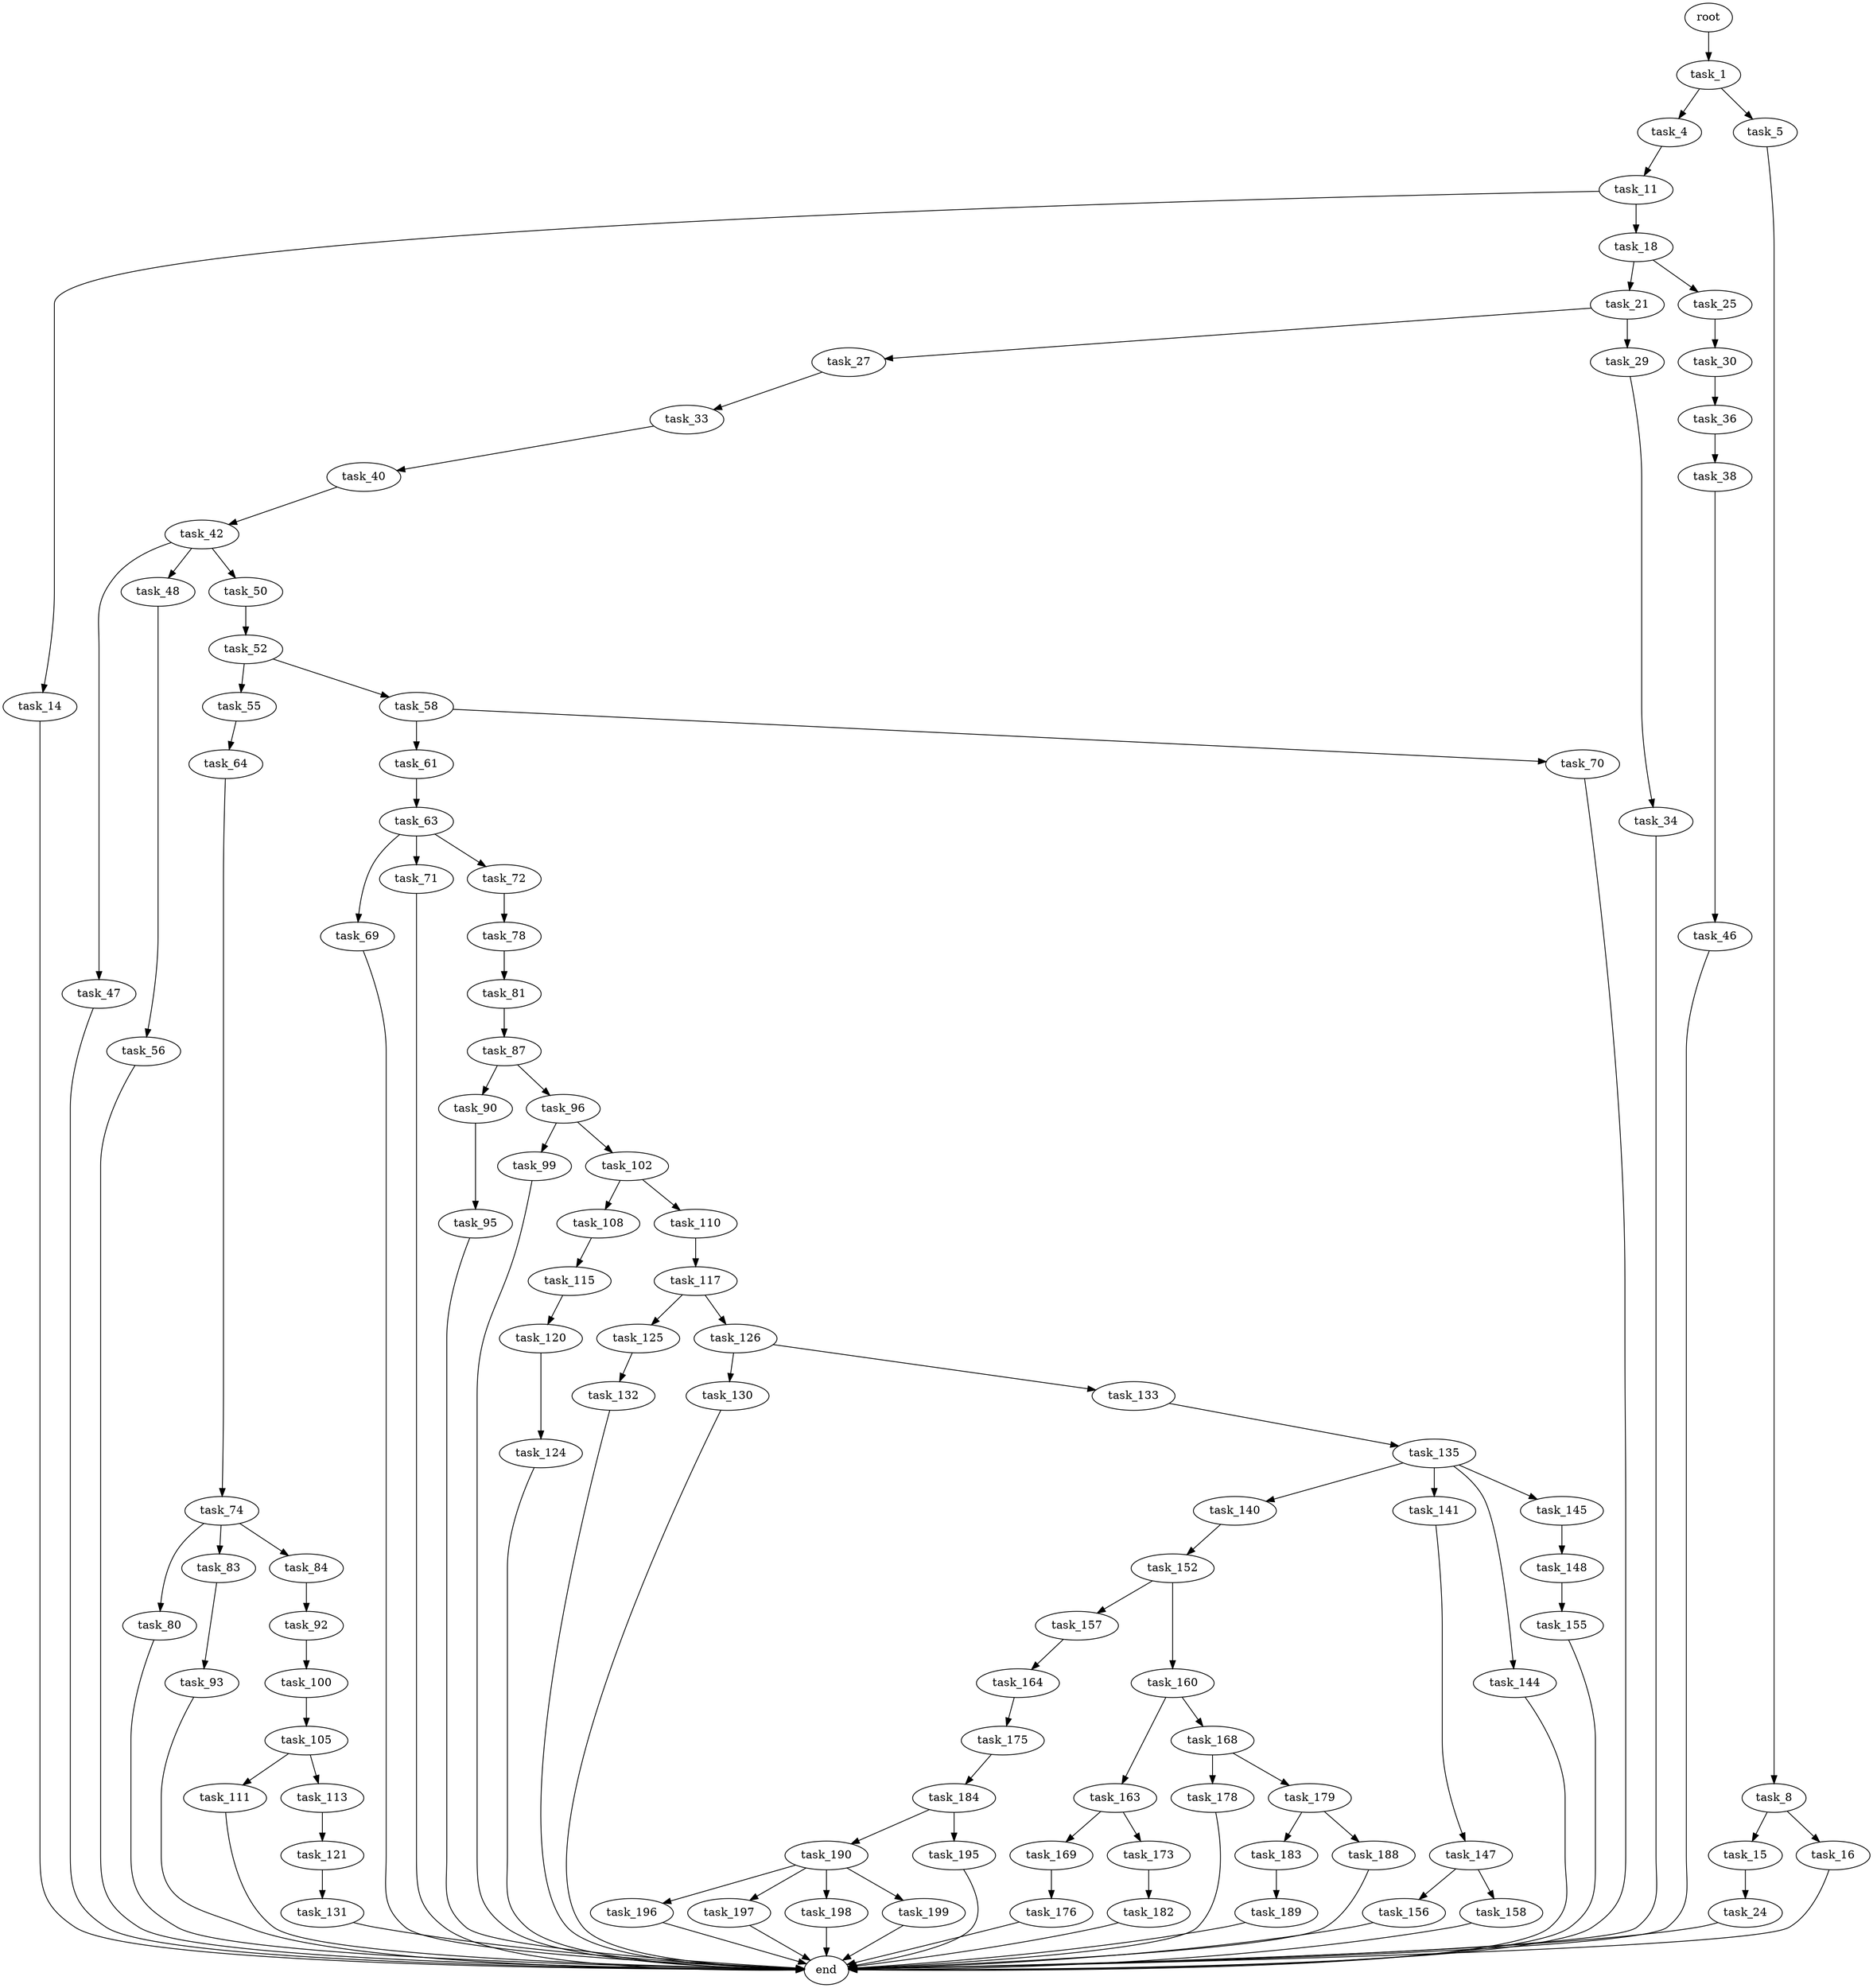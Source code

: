 digraph G {
  root [size="0.000000"];
  task_1 [size="331829902613.000000"];
  task_4 [size="368293445632.000000"];
  task_5 [size="371108643645.000000"];
  task_8 [size="9670840124.000000"];
  task_11 [size="6977153727.000000"];
  task_14 [size="1001352673057.000000"];
  task_15 [size="782757789696.000000"];
  task_16 [size="28991029248.000000"];
  task_18 [size="134217728000.000000"];
  task_21 [size="477806583423.000000"];
  task_24 [size="28991029248.000000"];
  task_25 [size="898312230.000000"];
  task_27 [size="1073741824000.000000"];
  task_29 [size="6327012557.000000"];
  task_30 [size="134217728000.000000"];
  task_33 [size="37106449528.000000"];
  task_34 [size="12890290075.000000"];
  task_36 [size="782757789696.000000"];
  task_38 [size="32548134779.000000"];
  task_40 [size="799736412159.000000"];
  task_42 [size="246878300203.000000"];
  task_46 [size="134217728000.000000"];
  task_47 [size="4766222062.000000"];
  task_48 [size="6163287488.000000"];
  task_50 [size="11165453959.000000"];
  task_52 [size="14795384594.000000"];
  task_55 [size="68719476736.000000"];
  task_56 [size="26148476656.000000"];
  task_58 [size="28991029248.000000"];
  task_61 [size="138080264478.000000"];
  task_63 [size="1073741824000.000000"];
  task_64 [size="13969294289.000000"];
  task_69 [size="12443409478.000000"];
  task_70 [size="538057181732.000000"];
  task_71 [size="1309745681.000000"];
  task_72 [size="601481761653.000000"];
  task_74 [size="35436863623.000000"];
  task_78 [size="12770320283.000000"];
  task_80 [size="4032029858.000000"];
  task_81 [size="231928233984.000000"];
  task_83 [size="763253796.000000"];
  task_84 [size="1691618567.000000"];
  task_87 [size="231928233984.000000"];
  task_90 [size="381679702.000000"];
  task_92 [size="782757789696.000000"];
  task_93 [size="1348740773521.000000"];
  task_95 [size="231928233984.000000"];
  task_96 [size="782757789696.000000"];
  task_99 [size="85538044966.000000"];
  task_100 [size="28050396005.000000"];
  task_102 [size="8863243189.000000"];
  task_105 [size="37574518660.000000"];
  task_108 [size="34391757678.000000"];
  task_110 [size="128774400283.000000"];
  task_111 [size="27238656293.000000"];
  task_113 [size="19925570122.000000"];
  task_115 [size="30783988527.000000"];
  task_117 [size="5723856128.000000"];
  task_120 [size="162228236775.000000"];
  task_121 [size="33156928207.000000"];
  task_124 [size="55350406259.000000"];
  task_125 [size="331793978489.000000"];
  task_126 [size="782757789696.000000"];
  task_130 [size="231928233984.000000"];
  task_131 [size="23789445007.000000"];
  task_132 [size="134217728000.000000"];
  task_133 [size="66331513856.000000"];
  task_135 [size="292821848957.000000"];
  task_140 [size="6078877799.000000"];
  task_141 [size="195988485118.000000"];
  task_144 [size="1073741824000.000000"];
  task_145 [size="9536707338.000000"];
  task_147 [size="782284122480.000000"];
  task_148 [size="68719476736.000000"];
  task_152 [size="1070357715.000000"];
  task_155 [size="368293445632.000000"];
  task_156 [size="174255329659.000000"];
  task_157 [size="50136246863.000000"];
  task_158 [size="367573722691.000000"];
  task_160 [size="222997637255.000000"];
  task_163 [size="12917252978.000000"];
  task_164 [size="3914020733.000000"];
  task_168 [size="40918247430.000000"];
  task_169 [size="68719476736.000000"];
  task_173 [size="140960115680.000000"];
  task_175 [size="817156086876.000000"];
  task_176 [size="21235393988.000000"];
  task_178 [size="368293445632.000000"];
  task_179 [size="1073741824000.000000"];
  task_182 [size="368293445632.000000"];
  task_183 [size="68719476736.000000"];
  task_184 [size="29111569802.000000"];
  task_188 [size="1073741824000.000000"];
  task_189 [size="368293445632.000000"];
  task_190 [size="782757789696.000000"];
  task_195 [size="188930573061.000000"];
  task_196 [size="11630823816.000000"];
  task_197 [size="134217728000.000000"];
  task_198 [size="4986172526.000000"];
  task_199 [size="68719476736.000000"];
  end [size="0.000000"];

  root -> task_1 [size="1.000000"];
  task_1 -> task_4 [size="411041792.000000"];
  task_1 -> task_5 [size="411041792.000000"];
  task_4 -> task_11 [size="411041792.000000"];
  task_5 -> task_8 [size="679477248.000000"];
  task_8 -> task_15 [size="209715200.000000"];
  task_8 -> task_16 [size="209715200.000000"];
  task_11 -> task_14 [size="134217728.000000"];
  task_11 -> task_18 [size="134217728.000000"];
  task_14 -> end [size="1.000000"];
  task_15 -> task_24 [size="679477248.000000"];
  task_16 -> end [size="1.000000"];
  task_18 -> task_21 [size="209715200.000000"];
  task_18 -> task_25 [size="209715200.000000"];
  task_21 -> task_27 [size="301989888.000000"];
  task_21 -> task_29 [size="301989888.000000"];
  task_24 -> end [size="1.000000"];
  task_25 -> task_30 [size="33554432.000000"];
  task_27 -> task_33 [size="838860800.000000"];
  task_29 -> task_34 [size="301989888.000000"];
  task_30 -> task_36 [size="209715200.000000"];
  task_33 -> task_40 [size="838860800.000000"];
  task_34 -> end [size="1.000000"];
  task_36 -> task_38 [size="679477248.000000"];
  task_38 -> task_46 [size="679477248.000000"];
  task_40 -> task_42 [size="838860800.000000"];
  task_42 -> task_47 [size="536870912.000000"];
  task_42 -> task_48 [size="536870912.000000"];
  task_42 -> task_50 [size="536870912.000000"];
  task_46 -> end [size="1.000000"];
  task_47 -> end [size="1.000000"];
  task_48 -> task_56 [size="134217728.000000"];
  task_50 -> task_52 [size="301989888.000000"];
  task_52 -> task_55 [size="301989888.000000"];
  task_52 -> task_58 [size="301989888.000000"];
  task_55 -> task_64 [size="134217728.000000"];
  task_56 -> end [size="1.000000"];
  task_58 -> task_61 [size="75497472.000000"];
  task_58 -> task_70 [size="75497472.000000"];
  task_61 -> task_63 [size="209715200.000000"];
  task_63 -> task_69 [size="838860800.000000"];
  task_63 -> task_71 [size="838860800.000000"];
  task_63 -> task_72 [size="838860800.000000"];
  task_64 -> task_74 [size="411041792.000000"];
  task_69 -> end [size="1.000000"];
  task_70 -> end [size="1.000000"];
  task_71 -> end [size="1.000000"];
  task_72 -> task_78 [size="536870912.000000"];
  task_74 -> task_80 [size="679477248.000000"];
  task_74 -> task_83 [size="679477248.000000"];
  task_74 -> task_84 [size="679477248.000000"];
  task_78 -> task_81 [size="536870912.000000"];
  task_80 -> end [size="1.000000"];
  task_81 -> task_87 [size="301989888.000000"];
  task_83 -> task_93 [size="33554432.000000"];
  task_84 -> task_92 [size="33554432.000000"];
  task_87 -> task_90 [size="301989888.000000"];
  task_87 -> task_96 [size="301989888.000000"];
  task_90 -> task_95 [size="33554432.000000"];
  task_92 -> task_100 [size="679477248.000000"];
  task_93 -> end [size="1.000000"];
  task_95 -> end [size="1.000000"];
  task_96 -> task_99 [size="679477248.000000"];
  task_96 -> task_102 [size="679477248.000000"];
  task_99 -> end [size="1.000000"];
  task_100 -> task_105 [size="33554432.000000"];
  task_102 -> task_108 [size="679477248.000000"];
  task_102 -> task_110 [size="679477248.000000"];
  task_105 -> task_111 [size="679477248.000000"];
  task_105 -> task_113 [size="679477248.000000"];
  task_108 -> task_115 [size="838860800.000000"];
  task_110 -> task_117 [size="134217728.000000"];
  task_111 -> end [size="1.000000"];
  task_113 -> task_121 [size="411041792.000000"];
  task_115 -> task_120 [size="536870912.000000"];
  task_117 -> task_125 [size="134217728.000000"];
  task_117 -> task_126 [size="134217728.000000"];
  task_120 -> task_124 [size="209715200.000000"];
  task_121 -> task_131 [size="679477248.000000"];
  task_124 -> end [size="1.000000"];
  task_125 -> task_132 [size="411041792.000000"];
  task_126 -> task_130 [size="679477248.000000"];
  task_126 -> task_133 [size="679477248.000000"];
  task_130 -> end [size="1.000000"];
  task_131 -> end [size="1.000000"];
  task_132 -> end [size="1.000000"];
  task_133 -> task_135 [size="301989888.000000"];
  task_135 -> task_140 [size="209715200.000000"];
  task_135 -> task_141 [size="209715200.000000"];
  task_135 -> task_144 [size="209715200.000000"];
  task_135 -> task_145 [size="209715200.000000"];
  task_140 -> task_152 [size="134217728.000000"];
  task_141 -> task_147 [size="209715200.000000"];
  task_144 -> end [size="1.000000"];
  task_145 -> task_148 [size="209715200.000000"];
  task_147 -> task_156 [size="536870912.000000"];
  task_147 -> task_158 [size="536870912.000000"];
  task_148 -> task_155 [size="134217728.000000"];
  task_152 -> task_157 [size="33554432.000000"];
  task_152 -> task_160 [size="33554432.000000"];
  task_155 -> end [size="1.000000"];
  task_156 -> end [size="1.000000"];
  task_157 -> task_164 [size="838860800.000000"];
  task_158 -> end [size="1.000000"];
  task_160 -> task_163 [size="301989888.000000"];
  task_160 -> task_168 [size="301989888.000000"];
  task_163 -> task_169 [size="536870912.000000"];
  task_163 -> task_173 [size="536870912.000000"];
  task_164 -> task_175 [size="301989888.000000"];
  task_168 -> task_178 [size="838860800.000000"];
  task_168 -> task_179 [size="838860800.000000"];
  task_169 -> task_176 [size="134217728.000000"];
  task_173 -> task_182 [size="209715200.000000"];
  task_175 -> task_184 [size="838860800.000000"];
  task_176 -> end [size="1.000000"];
  task_178 -> end [size="1.000000"];
  task_179 -> task_183 [size="838860800.000000"];
  task_179 -> task_188 [size="838860800.000000"];
  task_182 -> end [size="1.000000"];
  task_183 -> task_189 [size="134217728.000000"];
  task_184 -> task_190 [size="75497472.000000"];
  task_184 -> task_195 [size="75497472.000000"];
  task_188 -> end [size="1.000000"];
  task_189 -> end [size="1.000000"];
  task_190 -> task_196 [size="679477248.000000"];
  task_190 -> task_197 [size="679477248.000000"];
  task_190 -> task_198 [size="679477248.000000"];
  task_190 -> task_199 [size="679477248.000000"];
  task_195 -> end [size="1.000000"];
  task_196 -> end [size="1.000000"];
  task_197 -> end [size="1.000000"];
  task_198 -> end [size="1.000000"];
  task_199 -> end [size="1.000000"];
}
